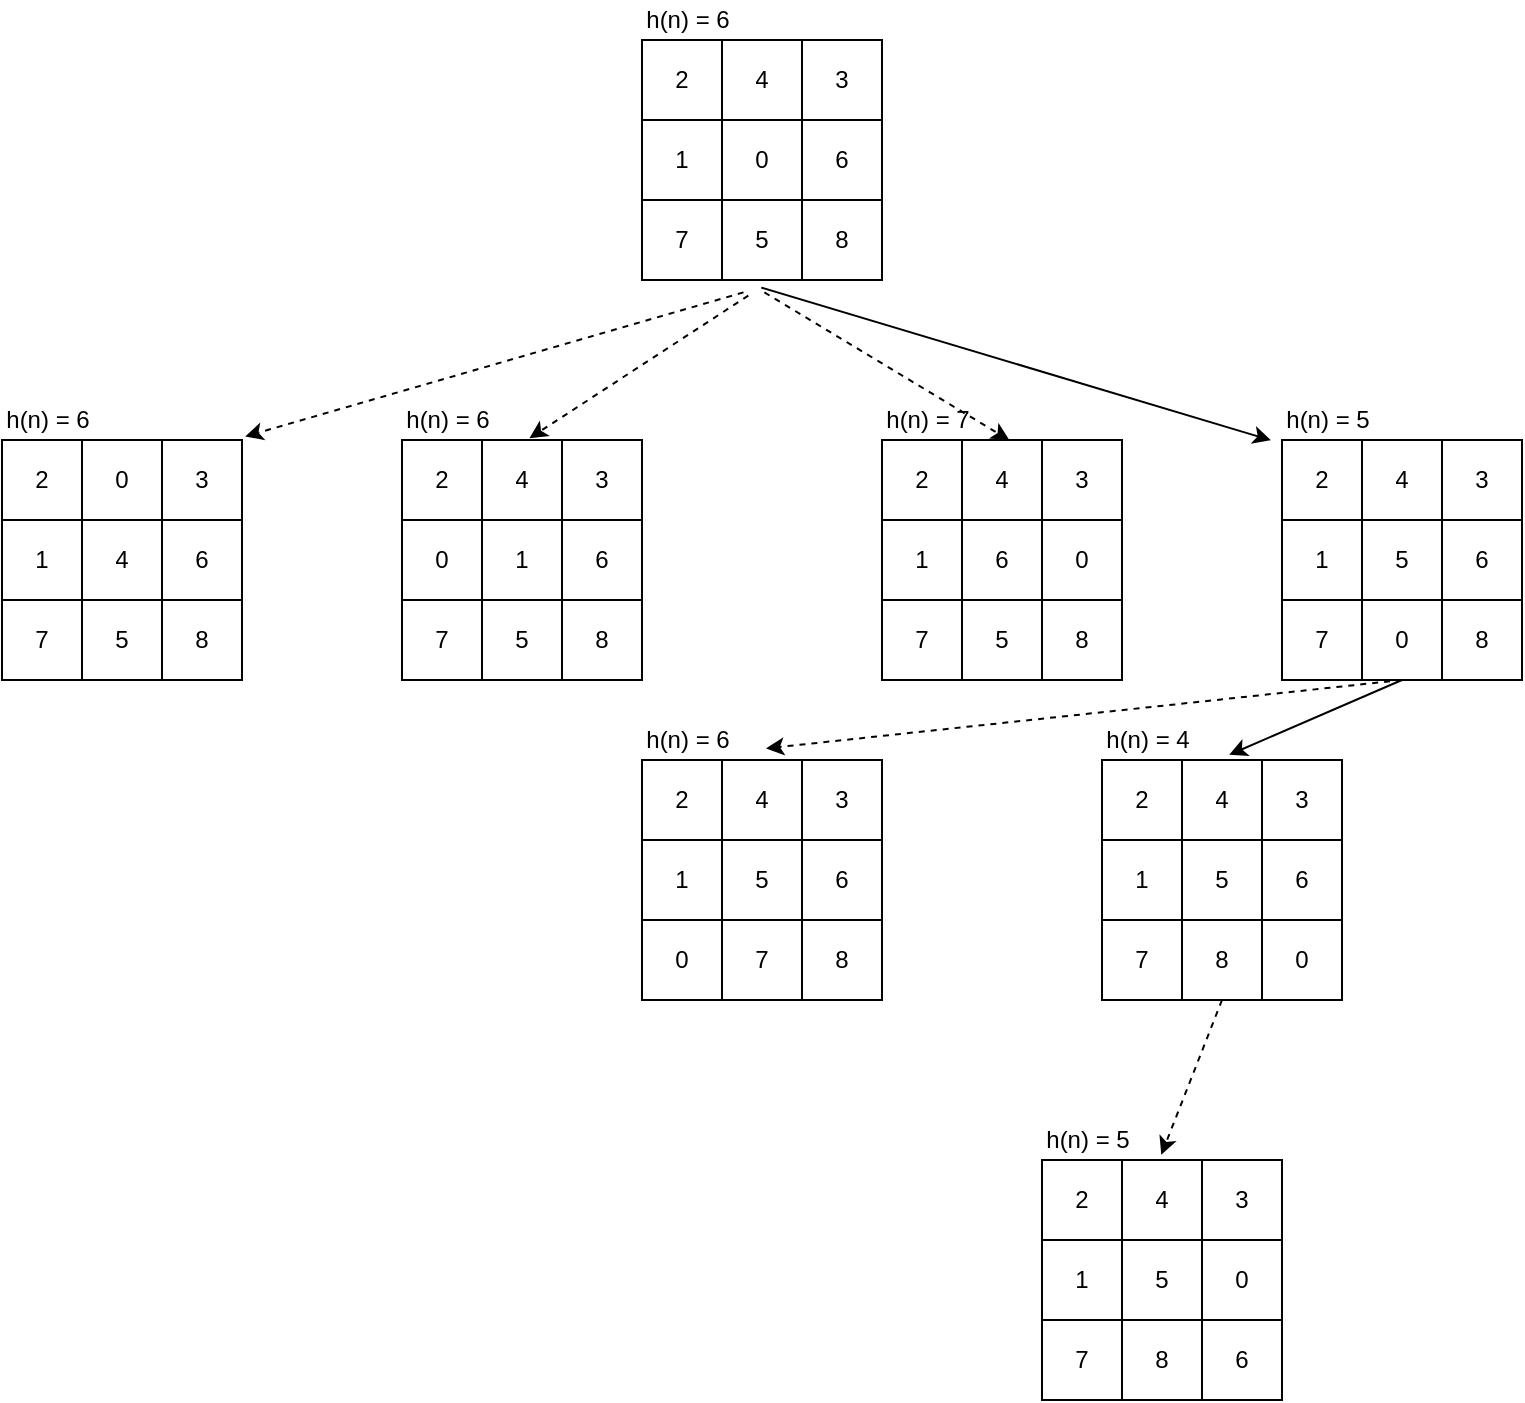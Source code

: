 <mxfile version="13.7.3" type="github">
  <diagram id="Oynicm01GXaLY-hgQhCf" name="Page-1">
    <mxGraphModel dx="1038" dy="580" grid="1" gridSize="10" guides="1" tooltips="1" connect="1" arrows="1" fold="1" page="1" pageScale="1" pageWidth="827" pageHeight="750" math="0" shadow="0">
      <root>
        <mxCell id="0" />
        <mxCell id="1" parent="0" />
        <mxCell id="x55epzEH8Qj3XEko2OVk-31" value="" style="group" parent="1" vertex="1" connectable="0">
          <mxGeometry x="40" y="220" width="120" height="140" as="geometry" />
        </mxCell>
        <mxCell id="x55epzEH8Qj3XEko2OVk-30" value="h(n) = 6" style="text;html=1;strokeColor=none;fillColor=none;align=center;verticalAlign=middle;whiteSpace=wrap;rounded=0;" parent="x55epzEH8Qj3XEko2OVk-31" vertex="1">
          <mxGeometry width="46" height="20" as="geometry" />
        </mxCell>
        <mxCell id="x55epzEH8Qj3XEko2OVk-17" value="" style="shape=table;html=1;whiteSpace=wrap;startSize=0;container=1;collapsible=0;childLayout=tableLayout;" parent="x55epzEH8Qj3XEko2OVk-31" vertex="1">
          <mxGeometry y="20" width="120" height="120" as="geometry" />
        </mxCell>
        <mxCell id="x55epzEH8Qj3XEko2OVk-18" value="" style="shape=partialRectangle;html=1;whiteSpace=wrap;collapsible=0;dropTarget=0;pointerEvents=0;fillColor=none;top=0;left=0;bottom=0;right=0;points=[[0,0.5],[1,0.5]];portConstraint=eastwest;" parent="x55epzEH8Qj3XEko2OVk-17" vertex="1">
          <mxGeometry width="120" height="40" as="geometry" />
        </mxCell>
        <mxCell id="x55epzEH8Qj3XEko2OVk-19" value="2" style="shape=partialRectangle;html=1;whiteSpace=wrap;connectable=0;fillColor=none;top=0;left=0;bottom=0;right=0;overflow=hidden;" parent="x55epzEH8Qj3XEko2OVk-18" vertex="1">
          <mxGeometry width="40" height="40" as="geometry" />
        </mxCell>
        <mxCell id="x55epzEH8Qj3XEko2OVk-20" value="0" style="shape=partialRectangle;html=1;whiteSpace=wrap;connectable=0;fillColor=none;top=0;left=0;bottom=0;right=0;overflow=hidden;" parent="x55epzEH8Qj3XEko2OVk-18" vertex="1">
          <mxGeometry x="40" width="40" height="40" as="geometry" />
        </mxCell>
        <mxCell id="x55epzEH8Qj3XEko2OVk-21" value="3" style="shape=partialRectangle;html=1;whiteSpace=wrap;connectable=0;fillColor=none;top=0;left=0;bottom=0;right=0;overflow=hidden;" parent="x55epzEH8Qj3XEko2OVk-18" vertex="1">
          <mxGeometry x="80" width="40" height="40" as="geometry" />
        </mxCell>
        <mxCell id="x55epzEH8Qj3XEko2OVk-22" value="" style="shape=partialRectangle;html=1;whiteSpace=wrap;collapsible=0;dropTarget=0;pointerEvents=0;fillColor=none;top=0;left=0;bottom=0;right=0;points=[[0,0.5],[1,0.5]];portConstraint=eastwest;" parent="x55epzEH8Qj3XEko2OVk-17" vertex="1">
          <mxGeometry y="40" width="120" height="40" as="geometry" />
        </mxCell>
        <mxCell id="x55epzEH8Qj3XEko2OVk-23" value="1" style="shape=partialRectangle;html=1;whiteSpace=wrap;connectable=0;fillColor=none;top=0;left=0;bottom=0;right=0;overflow=hidden;" parent="x55epzEH8Qj3XEko2OVk-22" vertex="1">
          <mxGeometry width="40" height="40" as="geometry" />
        </mxCell>
        <mxCell id="x55epzEH8Qj3XEko2OVk-24" value="4" style="shape=partialRectangle;html=1;whiteSpace=wrap;connectable=0;fillColor=none;top=0;left=0;bottom=0;right=0;overflow=hidden;" parent="x55epzEH8Qj3XEko2OVk-22" vertex="1">
          <mxGeometry x="40" width="40" height="40" as="geometry" />
        </mxCell>
        <mxCell id="x55epzEH8Qj3XEko2OVk-25" value="6" style="shape=partialRectangle;html=1;whiteSpace=wrap;connectable=0;fillColor=none;top=0;left=0;bottom=0;right=0;overflow=hidden;" parent="x55epzEH8Qj3XEko2OVk-22" vertex="1">
          <mxGeometry x="80" width="40" height="40" as="geometry" />
        </mxCell>
        <mxCell id="x55epzEH8Qj3XEko2OVk-26" value="" style="shape=partialRectangle;html=1;whiteSpace=wrap;collapsible=0;dropTarget=0;pointerEvents=0;fillColor=none;top=0;left=0;bottom=0;right=0;points=[[0,0.5],[1,0.5]];portConstraint=eastwest;" parent="x55epzEH8Qj3XEko2OVk-17" vertex="1">
          <mxGeometry y="80" width="120" height="40" as="geometry" />
        </mxCell>
        <mxCell id="x55epzEH8Qj3XEko2OVk-27" value="7" style="shape=partialRectangle;html=1;whiteSpace=wrap;connectable=0;fillColor=none;top=0;left=0;bottom=0;right=0;overflow=hidden;" parent="x55epzEH8Qj3XEko2OVk-26" vertex="1">
          <mxGeometry width="40" height="40" as="geometry" />
        </mxCell>
        <mxCell id="x55epzEH8Qj3XEko2OVk-28" value="5" style="shape=partialRectangle;html=1;whiteSpace=wrap;connectable=0;fillColor=none;top=0;left=0;bottom=0;right=0;overflow=hidden;" parent="x55epzEH8Qj3XEko2OVk-26" vertex="1">
          <mxGeometry x="40" width="40" height="40" as="geometry" />
        </mxCell>
        <mxCell id="x55epzEH8Qj3XEko2OVk-29" value="8" style="shape=partialRectangle;html=1;whiteSpace=wrap;connectable=0;fillColor=none;top=0;left=0;bottom=0;right=0;overflow=hidden;" parent="x55epzEH8Qj3XEko2OVk-26" vertex="1">
          <mxGeometry x="80" width="40" height="40" as="geometry" />
        </mxCell>
        <mxCell id="x55epzEH8Qj3XEko2OVk-33" value="" style="group" parent="1" vertex="1" connectable="0">
          <mxGeometry x="360" y="20" width="120" height="140" as="geometry" />
        </mxCell>
        <mxCell id="x55epzEH8Qj3XEko2OVk-3" value="" style="shape=table;html=1;whiteSpace=wrap;startSize=0;container=1;collapsible=0;childLayout=tableLayout;" parent="x55epzEH8Qj3XEko2OVk-33" vertex="1">
          <mxGeometry y="20" width="120" height="120" as="geometry" />
        </mxCell>
        <mxCell id="x55epzEH8Qj3XEko2OVk-4" value="" style="shape=partialRectangle;html=1;whiteSpace=wrap;collapsible=0;dropTarget=0;pointerEvents=0;fillColor=none;top=0;left=0;bottom=0;right=0;points=[[0,0.5],[1,0.5]];portConstraint=eastwest;" parent="x55epzEH8Qj3XEko2OVk-3" vertex="1">
          <mxGeometry width="120" height="40" as="geometry" />
        </mxCell>
        <mxCell id="x55epzEH8Qj3XEko2OVk-5" value="2" style="shape=partialRectangle;html=1;whiteSpace=wrap;connectable=0;fillColor=none;top=0;left=0;bottom=0;right=0;overflow=hidden;" parent="x55epzEH8Qj3XEko2OVk-4" vertex="1">
          <mxGeometry width="40" height="40" as="geometry" />
        </mxCell>
        <mxCell id="x55epzEH8Qj3XEko2OVk-6" value="4" style="shape=partialRectangle;html=1;whiteSpace=wrap;connectable=0;fillColor=none;top=0;left=0;bottom=0;right=0;overflow=hidden;" parent="x55epzEH8Qj3XEko2OVk-4" vertex="1">
          <mxGeometry x="40" width="40" height="40" as="geometry" />
        </mxCell>
        <mxCell id="x55epzEH8Qj3XEko2OVk-7" value="3" style="shape=partialRectangle;html=1;whiteSpace=wrap;connectable=0;fillColor=none;top=0;left=0;bottom=0;right=0;overflow=hidden;" parent="x55epzEH8Qj3XEko2OVk-4" vertex="1">
          <mxGeometry x="80" width="40" height="40" as="geometry" />
        </mxCell>
        <mxCell id="x55epzEH8Qj3XEko2OVk-8" value="" style="shape=partialRectangle;html=1;whiteSpace=wrap;collapsible=0;dropTarget=0;pointerEvents=0;fillColor=none;top=0;left=0;bottom=0;right=0;points=[[0,0.5],[1,0.5]];portConstraint=eastwest;" parent="x55epzEH8Qj3XEko2OVk-3" vertex="1">
          <mxGeometry y="40" width="120" height="40" as="geometry" />
        </mxCell>
        <mxCell id="x55epzEH8Qj3XEko2OVk-9" value="1" style="shape=partialRectangle;html=1;whiteSpace=wrap;connectable=0;fillColor=none;top=0;left=0;bottom=0;right=0;overflow=hidden;" parent="x55epzEH8Qj3XEko2OVk-8" vertex="1">
          <mxGeometry width="40" height="40" as="geometry" />
        </mxCell>
        <mxCell id="x55epzEH8Qj3XEko2OVk-10" value="0" style="shape=partialRectangle;html=1;whiteSpace=wrap;connectable=0;fillColor=none;top=0;left=0;bottom=0;right=0;overflow=hidden;" parent="x55epzEH8Qj3XEko2OVk-8" vertex="1">
          <mxGeometry x="40" width="40" height="40" as="geometry" />
        </mxCell>
        <mxCell id="x55epzEH8Qj3XEko2OVk-11" value="6" style="shape=partialRectangle;html=1;whiteSpace=wrap;connectable=0;fillColor=none;top=0;left=0;bottom=0;right=0;overflow=hidden;" parent="x55epzEH8Qj3XEko2OVk-8" vertex="1">
          <mxGeometry x="80" width="40" height="40" as="geometry" />
        </mxCell>
        <mxCell id="x55epzEH8Qj3XEko2OVk-12" value="" style="shape=partialRectangle;html=1;whiteSpace=wrap;collapsible=0;dropTarget=0;pointerEvents=0;fillColor=none;top=0;left=0;bottom=0;right=0;points=[[0,0.5],[1,0.5]];portConstraint=eastwest;" parent="x55epzEH8Qj3XEko2OVk-3" vertex="1">
          <mxGeometry y="80" width="120" height="40" as="geometry" />
        </mxCell>
        <mxCell id="x55epzEH8Qj3XEko2OVk-13" value="7" style="shape=partialRectangle;html=1;whiteSpace=wrap;connectable=0;fillColor=none;top=0;left=0;bottom=0;right=0;overflow=hidden;" parent="x55epzEH8Qj3XEko2OVk-12" vertex="1">
          <mxGeometry width="40" height="40" as="geometry" />
        </mxCell>
        <mxCell id="x55epzEH8Qj3XEko2OVk-14" value="5" style="shape=partialRectangle;html=1;whiteSpace=wrap;connectable=0;fillColor=none;top=0;left=0;bottom=0;right=0;overflow=hidden;" parent="x55epzEH8Qj3XEko2OVk-12" vertex="1">
          <mxGeometry x="40" width="40" height="40" as="geometry" />
        </mxCell>
        <mxCell id="x55epzEH8Qj3XEko2OVk-15" value="8" style="shape=partialRectangle;html=1;whiteSpace=wrap;connectable=0;fillColor=none;top=0;left=0;bottom=0;right=0;overflow=hidden;" parent="x55epzEH8Qj3XEko2OVk-12" vertex="1">
          <mxGeometry x="80" width="40" height="40" as="geometry" />
        </mxCell>
        <mxCell id="x55epzEH8Qj3XEko2OVk-16" value="h(n) = 6" style="text;html=1;strokeColor=none;fillColor=none;align=center;verticalAlign=middle;whiteSpace=wrap;rounded=0;" parent="x55epzEH8Qj3XEko2OVk-33" vertex="1">
          <mxGeometry width="46" height="20" as="geometry" />
        </mxCell>
        <mxCell id="x55epzEH8Qj3XEko2OVk-34" value="" style="group" parent="1" vertex="1" connectable="0">
          <mxGeometry x="240" y="220" width="120" height="140" as="geometry" />
        </mxCell>
        <mxCell id="x55epzEH8Qj3XEko2OVk-35" value="h(n) = 6" style="text;html=1;strokeColor=none;fillColor=none;align=center;verticalAlign=middle;whiteSpace=wrap;rounded=0;" parent="x55epzEH8Qj3XEko2OVk-34" vertex="1">
          <mxGeometry width="46" height="20" as="geometry" />
        </mxCell>
        <mxCell id="x55epzEH8Qj3XEko2OVk-36" value="" style="shape=table;html=1;whiteSpace=wrap;startSize=0;container=1;collapsible=0;childLayout=tableLayout;" parent="x55epzEH8Qj3XEko2OVk-34" vertex="1">
          <mxGeometry y="20" width="120" height="120" as="geometry" />
        </mxCell>
        <mxCell id="x55epzEH8Qj3XEko2OVk-37" value="" style="shape=partialRectangle;html=1;whiteSpace=wrap;collapsible=0;dropTarget=0;pointerEvents=0;fillColor=none;top=0;left=0;bottom=0;right=0;points=[[0,0.5],[1,0.5]];portConstraint=eastwest;" parent="x55epzEH8Qj3XEko2OVk-36" vertex="1">
          <mxGeometry width="120" height="40" as="geometry" />
        </mxCell>
        <mxCell id="x55epzEH8Qj3XEko2OVk-38" value="2" style="shape=partialRectangle;html=1;whiteSpace=wrap;connectable=0;fillColor=none;top=0;left=0;bottom=0;right=0;overflow=hidden;" parent="x55epzEH8Qj3XEko2OVk-37" vertex="1">
          <mxGeometry width="40" height="40" as="geometry" />
        </mxCell>
        <mxCell id="x55epzEH8Qj3XEko2OVk-39" value="4" style="shape=partialRectangle;html=1;whiteSpace=wrap;connectable=0;fillColor=none;top=0;left=0;bottom=0;right=0;overflow=hidden;" parent="x55epzEH8Qj3XEko2OVk-37" vertex="1">
          <mxGeometry x="40" width="40" height="40" as="geometry" />
        </mxCell>
        <mxCell id="x55epzEH8Qj3XEko2OVk-40" value="3" style="shape=partialRectangle;html=1;whiteSpace=wrap;connectable=0;fillColor=none;top=0;left=0;bottom=0;right=0;overflow=hidden;" parent="x55epzEH8Qj3XEko2OVk-37" vertex="1">
          <mxGeometry x="80" width="40" height="40" as="geometry" />
        </mxCell>
        <mxCell id="x55epzEH8Qj3XEko2OVk-41" value="" style="shape=partialRectangle;html=1;whiteSpace=wrap;collapsible=0;dropTarget=0;pointerEvents=0;fillColor=none;top=0;left=0;bottom=0;right=0;points=[[0,0.5],[1,0.5]];portConstraint=eastwest;" parent="x55epzEH8Qj3XEko2OVk-36" vertex="1">
          <mxGeometry y="40" width="120" height="40" as="geometry" />
        </mxCell>
        <mxCell id="x55epzEH8Qj3XEko2OVk-42" value="0" style="shape=partialRectangle;html=1;whiteSpace=wrap;connectable=0;fillColor=none;top=0;left=0;bottom=0;right=0;overflow=hidden;" parent="x55epzEH8Qj3XEko2OVk-41" vertex="1">
          <mxGeometry width="40" height="40" as="geometry" />
        </mxCell>
        <mxCell id="x55epzEH8Qj3XEko2OVk-43" value="1" style="shape=partialRectangle;html=1;whiteSpace=wrap;connectable=0;fillColor=none;top=0;left=0;bottom=0;right=0;overflow=hidden;" parent="x55epzEH8Qj3XEko2OVk-41" vertex="1">
          <mxGeometry x="40" width="40" height="40" as="geometry" />
        </mxCell>
        <mxCell id="x55epzEH8Qj3XEko2OVk-44" value="6" style="shape=partialRectangle;html=1;whiteSpace=wrap;connectable=0;fillColor=none;top=0;left=0;bottom=0;right=0;overflow=hidden;" parent="x55epzEH8Qj3XEko2OVk-41" vertex="1">
          <mxGeometry x="80" width="40" height="40" as="geometry" />
        </mxCell>
        <mxCell id="x55epzEH8Qj3XEko2OVk-45" value="" style="shape=partialRectangle;html=1;whiteSpace=wrap;collapsible=0;dropTarget=0;pointerEvents=0;fillColor=none;top=0;left=0;bottom=0;right=0;points=[[0,0.5],[1,0.5]];portConstraint=eastwest;" parent="x55epzEH8Qj3XEko2OVk-36" vertex="1">
          <mxGeometry y="80" width="120" height="40" as="geometry" />
        </mxCell>
        <mxCell id="x55epzEH8Qj3XEko2OVk-46" value="7" style="shape=partialRectangle;html=1;whiteSpace=wrap;connectable=0;fillColor=none;top=0;left=0;bottom=0;right=0;overflow=hidden;" parent="x55epzEH8Qj3XEko2OVk-45" vertex="1">
          <mxGeometry width="40" height="40" as="geometry" />
        </mxCell>
        <mxCell id="x55epzEH8Qj3XEko2OVk-47" value="5" style="shape=partialRectangle;html=1;whiteSpace=wrap;connectable=0;fillColor=none;top=0;left=0;bottom=0;right=0;overflow=hidden;" parent="x55epzEH8Qj3XEko2OVk-45" vertex="1">
          <mxGeometry x="40" width="40" height="40" as="geometry" />
        </mxCell>
        <mxCell id="x55epzEH8Qj3XEko2OVk-48" value="8" style="shape=partialRectangle;html=1;whiteSpace=wrap;connectable=0;fillColor=none;top=0;left=0;bottom=0;right=0;overflow=hidden;" parent="x55epzEH8Qj3XEko2OVk-45" vertex="1">
          <mxGeometry x="80" width="40" height="40" as="geometry" />
        </mxCell>
        <mxCell id="x55epzEH8Qj3XEko2OVk-49" value="" style="group" parent="1" vertex="1" connectable="0">
          <mxGeometry x="480" y="220" width="120" height="140" as="geometry" />
        </mxCell>
        <mxCell id="x55epzEH8Qj3XEko2OVk-50" value="h(n) = 7" style="text;html=1;strokeColor=none;fillColor=none;align=center;verticalAlign=middle;whiteSpace=wrap;rounded=0;" parent="x55epzEH8Qj3XEko2OVk-49" vertex="1">
          <mxGeometry width="46" height="20" as="geometry" />
        </mxCell>
        <mxCell id="x55epzEH8Qj3XEko2OVk-51" value="" style="shape=table;html=1;whiteSpace=wrap;startSize=0;container=1;collapsible=0;childLayout=tableLayout;" parent="x55epzEH8Qj3XEko2OVk-49" vertex="1">
          <mxGeometry y="20" width="120" height="120" as="geometry" />
        </mxCell>
        <mxCell id="x55epzEH8Qj3XEko2OVk-52" value="" style="shape=partialRectangle;html=1;whiteSpace=wrap;collapsible=0;dropTarget=0;pointerEvents=0;fillColor=none;top=0;left=0;bottom=0;right=0;points=[[0,0.5],[1,0.5]];portConstraint=eastwest;" parent="x55epzEH8Qj3XEko2OVk-51" vertex="1">
          <mxGeometry width="120" height="40" as="geometry" />
        </mxCell>
        <mxCell id="x55epzEH8Qj3XEko2OVk-53" value="2" style="shape=partialRectangle;html=1;whiteSpace=wrap;connectable=0;fillColor=none;top=0;left=0;bottom=0;right=0;overflow=hidden;" parent="x55epzEH8Qj3XEko2OVk-52" vertex="1">
          <mxGeometry width="40" height="40" as="geometry" />
        </mxCell>
        <mxCell id="x55epzEH8Qj3XEko2OVk-54" value="4" style="shape=partialRectangle;html=1;whiteSpace=wrap;connectable=0;fillColor=none;top=0;left=0;bottom=0;right=0;overflow=hidden;" parent="x55epzEH8Qj3XEko2OVk-52" vertex="1">
          <mxGeometry x="40" width="40" height="40" as="geometry" />
        </mxCell>
        <mxCell id="x55epzEH8Qj3XEko2OVk-55" value="3" style="shape=partialRectangle;html=1;whiteSpace=wrap;connectable=0;fillColor=none;top=0;left=0;bottom=0;right=0;overflow=hidden;" parent="x55epzEH8Qj3XEko2OVk-52" vertex="1">
          <mxGeometry x="80" width="40" height="40" as="geometry" />
        </mxCell>
        <mxCell id="x55epzEH8Qj3XEko2OVk-56" value="" style="shape=partialRectangle;html=1;whiteSpace=wrap;collapsible=0;dropTarget=0;pointerEvents=0;fillColor=none;top=0;left=0;bottom=0;right=0;points=[[0,0.5],[1,0.5]];portConstraint=eastwest;" parent="x55epzEH8Qj3XEko2OVk-51" vertex="1">
          <mxGeometry y="40" width="120" height="40" as="geometry" />
        </mxCell>
        <mxCell id="x55epzEH8Qj3XEko2OVk-57" value="1" style="shape=partialRectangle;html=1;whiteSpace=wrap;connectable=0;fillColor=none;top=0;left=0;bottom=0;right=0;overflow=hidden;" parent="x55epzEH8Qj3XEko2OVk-56" vertex="1">
          <mxGeometry width="40" height="40" as="geometry" />
        </mxCell>
        <mxCell id="x55epzEH8Qj3XEko2OVk-58" value="6" style="shape=partialRectangle;html=1;whiteSpace=wrap;connectable=0;fillColor=none;top=0;left=0;bottom=0;right=0;overflow=hidden;" parent="x55epzEH8Qj3XEko2OVk-56" vertex="1">
          <mxGeometry x="40" width="40" height="40" as="geometry" />
        </mxCell>
        <mxCell id="x55epzEH8Qj3XEko2OVk-59" value="0" style="shape=partialRectangle;html=1;whiteSpace=wrap;connectable=0;fillColor=none;top=0;left=0;bottom=0;right=0;overflow=hidden;" parent="x55epzEH8Qj3XEko2OVk-56" vertex="1">
          <mxGeometry x="80" width="40" height="40" as="geometry" />
        </mxCell>
        <mxCell id="x55epzEH8Qj3XEko2OVk-60" value="" style="shape=partialRectangle;html=1;whiteSpace=wrap;collapsible=0;dropTarget=0;pointerEvents=0;fillColor=none;top=0;left=0;bottom=0;right=0;points=[[0,0.5],[1,0.5]];portConstraint=eastwest;" parent="x55epzEH8Qj3XEko2OVk-51" vertex="1">
          <mxGeometry y="80" width="120" height="40" as="geometry" />
        </mxCell>
        <mxCell id="x55epzEH8Qj3XEko2OVk-61" value="7" style="shape=partialRectangle;html=1;whiteSpace=wrap;connectable=0;fillColor=none;top=0;left=0;bottom=0;right=0;overflow=hidden;" parent="x55epzEH8Qj3XEko2OVk-60" vertex="1">
          <mxGeometry width="40" height="40" as="geometry" />
        </mxCell>
        <mxCell id="x55epzEH8Qj3XEko2OVk-62" value="5" style="shape=partialRectangle;html=1;whiteSpace=wrap;connectable=0;fillColor=none;top=0;left=0;bottom=0;right=0;overflow=hidden;" parent="x55epzEH8Qj3XEko2OVk-60" vertex="1">
          <mxGeometry x="40" width="40" height="40" as="geometry" />
        </mxCell>
        <mxCell id="x55epzEH8Qj3XEko2OVk-63" value="8" style="shape=partialRectangle;html=1;whiteSpace=wrap;connectable=0;fillColor=none;top=0;left=0;bottom=0;right=0;overflow=hidden;" parent="x55epzEH8Qj3XEko2OVk-60" vertex="1">
          <mxGeometry x="80" width="40" height="40" as="geometry" />
        </mxCell>
        <mxCell id="x55epzEH8Qj3XEko2OVk-64" value="" style="group" parent="1" vertex="1" connectable="0">
          <mxGeometry x="680" y="220" width="120" height="140" as="geometry" />
        </mxCell>
        <mxCell id="x55epzEH8Qj3XEko2OVk-65" value="h(n) = 5" style="text;html=1;strokeColor=none;fillColor=none;align=center;verticalAlign=middle;whiteSpace=wrap;rounded=0;" parent="x55epzEH8Qj3XEko2OVk-64" vertex="1">
          <mxGeometry width="46" height="20" as="geometry" />
        </mxCell>
        <mxCell id="x55epzEH8Qj3XEko2OVk-66" value="" style="shape=table;html=1;whiteSpace=wrap;startSize=0;container=1;collapsible=0;childLayout=tableLayout;" parent="x55epzEH8Qj3XEko2OVk-64" vertex="1">
          <mxGeometry y="20" width="120" height="120" as="geometry" />
        </mxCell>
        <mxCell id="x55epzEH8Qj3XEko2OVk-67" value="" style="shape=partialRectangle;html=1;whiteSpace=wrap;collapsible=0;dropTarget=0;pointerEvents=0;fillColor=none;top=0;left=0;bottom=0;right=0;points=[[0,0.5],[1,0.5]];portConstraint=eastwest;" parent="x55epzEH8Qj3XEko2OVk-66" vertex="1">
          <mxGeometry width="120" height="40" as="geometry" />
        </mxCell>
        <mxCell id="x55epzEH8Qj3XEko2OVk-68" value="2" style="shape=partialRectangle;html=1;whiteSpace=wrap;connectable=0;fillColor=none;top=0;left=0;bottom=0;right=0;overflow=hidden;" parent="x55epzEH8Qj3XEko2OVk-67" vertex="1">
          <mxGeometry width="40" height="40" as="geometry" />
        </mxCell>
        <mxCell id="x55epzEH8Qj3XEko2OVk-69" value="4" style="shape=partialRectangle;html=1;whiteSpace=wrap;connectable=0;fillColor=none;top=0;left=0;bottom=0;right=0;overflow=hidden;" parent="x55epzEH8Qj3XEko2OVk-67" vertex="1">
          <mxGeometry x="40" width="40" height="40" as="geometry" />
        </mxCell>
        <mxCell id="x55epzEH8Qj3XEko2OVk-70" value="3" style="shape=partialRectangle;html=1;whiteSpace=wrap;connectable=0;fillColor=none;top=0;left=0;bottom=0;right=0;overflow=hidden;" parent="x55epzEH8Qj3XEko2OVk-67" vertex="1">
          <mxGeometry x="80" width="40" height="40" as="geometry" />
        </mxCell>
        <mxCell id="x55epzEH8Qj3XEko2OVk-71" value="" style="shape=partialRectangle;html=1;whiteSpace=wrap;collapsible=0;dropTarget=0;pointerEvents=0;fillColor=none;top=0;left=0;bottom=0;right=0;points=[[0,0.5],[1,0.5]];portConstraint=eastwest;" parent="x55epzEH8Qj3XEko2OVk-66" vertex="1">
          <mxGeometry y="40" width="120" height="40" as="geometry" />
        </mxCell>
        <mxCell id="x55epzEH8Qj3XEko2OVk-72" value="1" style="shape=partialRectangle;html=1;whiteSpace=wrap;connectable=0;fillColor=none;top=0;left=0;bottom=0;right=0;overflow=hidden;" parent="x55epzEH8Qj3XEko2OVk-71" vertex="1">
          <mxGeometry width="40" height="40" as="geometry" />
        </mxCell>
        <mxCell id="x55epzEH8Qj3XEko2OVk-73" value="5" style="shape=partialRectangle;html=1;whiteSpace=wrap;connectable=0;fillColor=none;top=0;left=0;bottom=0;right=0;overflow=hidden;" parent="x55epzEH8Qj3XEko2OVk-71" vertex="1">
          <mxGeometry x="40" width="40" height="40" as="geometry" />
        </mxCell>
        <mxCell id="x55epzEH8Qj3XEko2OVk-74" value="6" style="shape=partialRectangle;html=1;whiteSpace=wrap;connectable=0;fillColor=none;top=0;left=0;bottom=0;right=0;overflow=hidden;" parent="x55epzEH8Qj3XEko2OVk-71" vertex="1">
          <mxGeometry x="80" width="40" height="40" as="geometry" />
        </mxCell>
        <mxCell id="x55epzEH8Qj3XEko2OVk-75" value="" style="shape=partialRectangle;html=1;whiteSpace=wrap;collapsible=0;dropTarget=0;pointerEvents=0;fillColor=none;top=0;left=0;bottom=0;right=0;points=[[0,0.5],[1,0.5]];portConstraint=eastwest;" parent="x55epzEH8Qj3XEko2OVk-66" vertex="1">
          <mxGeometry y="80" width="120" height="40" as="geometry" />
        </mxCell>
        <mxCell id="x55epzEH8Qj3XEko2OVk-76" value="7" style="shape=partialRectangle;html=1;whiteSpace=wrap;connectable=0;fillColor=none;top=0;left=0;bottom=0;right=0;overflow=hidden;" parent="x55epzEH8Qj3XEko2OVk-75" vertex="1">
          <mxGeometry width="40" height="40" as="geometry" />
        </mxCell>
        <mxCell id="x55epzEH8Qj3XEko2OVk-77" value="0" style="shape=partialRectangle;html=1;whiteSpace=wrap;connectable=0;fillColor=none;top=0;left=0;bottom=0;right=0;overflow=hidden;" parent="x55epzEH8Qj3XEko2OVk-75" vertex="1">
          <mxGeometry x="40" width="40" height="40" as="geometry" />
        </mxCell>
        <mxCell id="x55epzEH8Qj3XEko2OVk-78" value="8" style="shape=partialRectangle;html=1;whiteSpace=wrap;connectable=0;fillColor=none;top=0;left=0;bottom=0;right=0;overflow=hidden;" parent="x55epzEH8Qj3XEko2OVk-75" vertex="1">
          <mxGeometry x="80" width="40" height="40" as="geometry" />
        </mxCell>
        <mxCell id="x55epzEH8Qj3XEko2OVk-81" value="" style="endArrow=classic;html=1;exitX=0.423;exitY=1.155;exitDx=0;exitDy=0;entryX=1.013;entryY=-0.044;entryDx=0;entryDy=0;entryPerimeter=0;dashed=1;exitPerimeter=0;" parent="1" source="x55epzEH8Qj3XEko2OVk-12" target="x55epzEH8Qj3XEko2OVk-18" edge="1">
          <mxGeometry width="50" height="50" relative="1" as="geometry">
            <mxPoint x="423" y="160" as="sourcePoint" />
            <mxPoint x="100" y="238" as="targetPoint" />
          </mxGeometry>
        </mxCell>
        <mxCell id="x55epzEH8Qj3XEko2OVk-97" value="" style="endArrow=classic;html=1;entryX=0.531;entryY=-0.021;entryDx=0;entryDy=0;entryPerimeter=0;exitX=0.443;exitY=1.195;exitDx=0;exitDy=0;dashed=1;exitPerimeter=0;" parent="1" source="x55epzEH8Qj3XEko2OVk-12" target="x55epzEH8Qj3XEko2OVk-37" edge="1">
          <mxGeometry width="50" height="50" relative="1" as="geometry">
            <mxPoint x="420" y="160" as="sourcePoint" />
            <mxPoint x="110" y="248" as="targetPoint" />
          </mxGeometry>
        </mxCell>
        <mxCell id="x55epzEH8Qj3XEko2OVk-98" value="" style="endArrow=classic;html=1;entryX=0.531;entryY=0.003;entryDx=0;entryDy=0;entryPerimeter=0;exitX=0.51;exitY=1.155;exitDx=0;exitDy=0;dashed=1;exitPerimeter=0;" parent="1" source="x55epzEH8Qj3XEko2OVk-12" target="x55epzEH8Qj3XEko2OVk-52" edge="1">
          <mxGeometry width="50" height="50" relative="1" as="geometry">
            <mxPoint x="420" y="160" as="sourcePoint" />
            <mxPoint x="313.72" y="249.16" as="targetPoint" />
          </mxGeometry>
        </mxCell>
        <mxCell id="x55epzEH8Qj3XEko2OVk-99" value="" style="endArrow=classic;html=1;entryX=-0.046;entryY=0.003;entryDx=0;entryDy=0;entryPerimeter=0;exitX=0.497;exitY=1.095;exitDx=0;exitDy=0;exitPerimeter=0;" parent="1" source="x55epzEH8Qj3XEko2OVk-12" target="x55epzEH8Qj3XEko2OVk-67" edge="1">
          <mxGeometry width="50" height="50" relative="1" as="geometry">
            <mxPoint x="430" y="170" as="sourcePoint" />
            <mxPoint x="323.72" y="259.16" as="targetPoint" />
          </mxGeometry>
        </mxCell>
        <mxCell id="x55epzEH8Qj3XEko2OVk-116" value="" style="group" parent="1" vertex="1" connectable="0">
          <mxGeometry x="360" y="380" width="120" height="140" as="geometry" />
        </mxCell>
        <mxCell id="x55epzEH8Qj3XEko2OVk-117" value="h(n) = 6" style="text;html=1;strokeColor=none;fillColor=none;align=center;verticalAlign=middle;whiteSpace=wrap;rounded=0;" parent="x55epzEH8Qj3XEko2OVk-116" vertex="1">
          <mxGeometry width="46" height="20" as="geometry" />
        </mxCell>
        <mxCell id="x55epzEH8Qj3XEko2OVk-118" value="" style="shape=table;html=1;whiteSpace=wrap;startSize=0;container=1;collapsible=0;childLayout=tableLayout;" parent="x55epzEH8Qj3XEko2OVk-116" vertex="1">
          <mxGeometry y="20" width="120" height="120" as="geometry" />
        </mxCell>
        <mxCell id="x55epzEH8Qj3XEko2OVk-119" value="" style="shape=partialRectangle;html=1;whiteSpace=wrap;collapsible=0;dropTarget=0;pointerEvents=0;fillColor=none;top=0;left=0;bottom=0;right=0;points=[[0,0.5],[1,0.5]];portConstraint=eastwest;" parent="x55epzEH8Qj3XEko2OVk-118" vertex="1">
          <mxGeometry width="120" height="40" as="geometry" />
        </mxCell>
        <mxCell id="x55epzEH8Qj3XEko2OVk-120" value="2" style="shape=partialRectangle;html=1;whiteSpace=wrap;connectable=0;fillColor=none;top=0;left=0;bottom=0;right=0;overflow=hidden;" parent="x55epzEH8Qj3XEko2OVk-119" vertex="1">
          <mxGeometry width="40" height="40" as="geometry" />
        </mxCell>
        <mxCell id="x55epzEH8Qj3XEko2OVk-121" value="4" style="shape=partialRectangle;html=1;whiteSpace=wrap;connectable=0;fillColor=none;top=0;left=0;bottom=0;right=0;overflow=hidden;" parent="x55epzEH8Qj3XEko2OVk-119" vertex="1">
          <mxGeometry x="40" width="40" height="40" as="geometry" />
        </mxCell>
        <mxCell id="x55epzEH8Qj3XEko2OVk-122" value="3" style="shape=partialRectangle;html=1;whiteSpace=wrap;connectable=0;fillColor=none;top=0;left=0;bottom=0;right=0;overflow=hidden;" parent="x55epzEH8Qj3XEko2OVk-119" vertex="1">
          <mxGeometry x="80" width="40" height="40" as="geometry" />
        </mxCell>
        <mxCell id="x55epzEH8Qj3XEko2OVk-123" value="" style="shape=partialRectangle;html=1;whiteSpace=wrap;collapsible=0;dropTarget=0;pointerEvents=0;fillColor=none;top=0;left=0;bottom=0;right=0;points=[[0,0.5],[1,0.5]];portConstraint=eastwest;" parent="x55epzEH8Qj3XEko2OVk-118" vertex="1">
          <mxGeometry y="40" width="120" height="40" as="geometry" />
        </mxCell>
        <mxCell id="x55epzEH8Qj3XEko2OVk-124" value="1" style="shape=partialRectangle;html=1;whiteSpace=wrap;connectable=0;fillColor=none;top=0;left=0;bottom=0;right=0;overflow=hidden;" parent="x55epzEH8Qj3XEko2OVk-123" vertex="1">
          <mxGeometry width="40" height="40" as="geometry" />
        </mxCell>
        <mxCell id="x55epzEH8Qj3XEko2OVk-125" value="5" style="shape=partialRectangle;html=1;whiteSpace=wrap;connectable=0;fillColor=none;top=0;left=0;bottom=0;right=0;overflow=hidden;" parent="x55epzEH8Qj3XEko2OVk-123" vertex="1">
          <mxGeometry x="40" width="40" height="40" as="geometry" />
        </mxCell>
        <mxCell id="x55epzEH8Qj3XEko2OVk-126" value="6" style="shape=partialRectangle;html=1;whiteSpace=wrap;connectable=0;fillColor=none;top=0;left=0;bottom=0;right=0;overflow=hidden;" parent="x55epzEH8Qj3XEko2OVk-123" vertex="1">
          <mxGeometry x="80" width="40" height="40" as="geometry" />
        </mxCell>
        <mxCell id="x55epzEH8Qj3XEko2OVk-127" value="" style="shape=partialRectangle;html=1;whiteSpace=wrap;collapsible=0;dropTarget=0;pointerEvents=0;fillColor=none;top=0;left=0;bottom=0;right=0;points=[[0,0.5],[1,0.5]];portConstraint=eastwest;" parent="x55epzEH8Qj3XEko2OVk-118" vertex="1">
          <mxGeometry y="80" width="120" height="40" as="geometry" />
        </mxCell>
        <mxCell id="x55epzEH8Qj3XEko2OVk-128" value="0" style="shape=partialRectangle;html=1;whiteSpace=wrap;connectable=0;fillColor=none;top=0;left=0;bottom=0;right=0;overflow=hidden;" parent="x55epzEH8Qj3XEko2OVk-127" vertex="1">
          <mxGeometry width="40" height="40" as="geometry" />
        </mxCell>
        <mxCell id="x55epzEH8Qj3XEko2OVk-129" value="7" style="shape=partialRectangle;html=1;whiteSpace=wrap;connectable=0;fillColor=none;top=0;left=0;bottom=0;right=0;overflow=hidden;" parent="x55epzEH8Qj3XEko2OVk-127" vertex="1">
          <mxGeometry x="40" width="40" height="40" as="geometry" />
        </mxCell>
        <mxCell id="x55epzEH8Qj3XEko2OVk-130" value="8" style="shape=partialRectangle;html=1;whiteSpace=wrap;connectable=0;fillColor=none;top=0;left=0;bottom=0;right=0;overflow=hidden;" parent="x55epzEH8Qj3XEko2OVk-127" vertex="1">
          <mxGeometry x="80" width="40" height="40" as="geometry" />
        </mxCell>
        <mxCell id="x55epzEH8Qj3XEko2OVk-159" value="" style="group" parent="1" vertex="1" connectable="0">
          <mxGeometry x="590" y="380" width="120" height="140" as="geometry" />
        </mxCell>
        <mxCell id="x55epzEH8Qj3XEko2OVk-160" value="h(n) = 4" style="text;html=1;strokeColor=none;fillColor=none;align=center;verticalAlign=middle;whiteSpace=wrap;rounded=0;" parent="x55epzEH8Qj3XEko2OVk-159" vertex="1">
          <mxGeometry width="46" height="20" as="geometry" />
        </mxCell>
        <mxCell id="x55epzEH8Qj3XEko2OVk-161" value="" style="shape=table;html=1;whiteSpace=wrap;startSize=0;container=1;collapsible=0;childLayout=tableLayout;" parent="x55epzEH8Qj3XEko2OVk-159" vertex="1">
          <mxGeometry y="20" width="120" height="120" as="geometry" />
        </mxCell>
        <mxCell id="x55epzEH8Qj3XEko2OVk-162" value="" style="shape=partialRectangle;html=1;whiteSpace=wrap;collapsible=0;dropTarget=0;pointerEvents=0;fillColor=none;top=0;left=0;bottom=0;right=0;points=[[0,0.5],[1,0.5]];portConstraint=eastwest;" parent="x55epzEH8Qj3XEko2OVk-161" vertex="1">
          <mxGeometry width="120" height="40" as="geometry" />
        </mxCell>
        <mxCell id="x55epzEH8Qj3XEko2OVk-163" value="2" style="shape=partialRectangle;html=1;whiteSpace=wrap;connectable=0;fillColor=none;top=0;left=0;bottom=0;right=0;overflow=hidden;" parent="x55epzEH8Qj3XEko2OVk-162" vertex="1">
          <mxGeometry width="40" height="40" as="geometry" />
        </mxCell>
        <mxCell id="x55epzEH8Qj3XEko2OVk-164" value="4" style="shape=partialRectangle;html=1;whiteSpace=wrap;connectable=0;fillColor=none;top=0;left=0;bottom=0;right=0;overflow=hidden;" parent="x55epzEH8Qj3XEko2OVk-162" vertex="1">
          <mxGeometry x="40" width="40" height="40" as="geometry" />
        </mxCell>
        <mxCell id="x55epzEH8Qj3XEko2OVk-165" value="3" style="shape=partialRectangle;html=1;whiteSpace=wrap;connectable=0;fillColor=none;top=0;left=0;bottom=0;right=0;overflow=hidden;" parent="x55epzEH8Qj3XEko2OVk-162" vertex="1">
          <mxGeometry x="80" width="40" height="40" as="geometry" />
        </mxCell>
        <mxCell id="x55epzEH8Qj3XEko2OVk-166" value="" style="shape=partialRectangle;html=1;whiteSpace=wrap;collapsible=0;dropTarget=0;pointerEvents=0;fillColor=none;top=0;left=0;bottom=0;right=0;points=[[0,0.5],[1,0.5]];portConstraint=eastwest;" parent="x55epzEH8Qj3XEko2OVk-161" vertex="1">
          <mxGeometry y="40" width="120" height="40" as="geometry" />
        </mxCell>
        <mxCell id="x55epzEH8Qj3XEko2OVk-167" value="1" style="shape=partialRectangle;html=1;whiteSpace=wrap;connectable=0;fillColor=none;top=0;left=0;bottom=0;right=0;overflow=hidden;" parent="x55epzEH8Qj3XEko2OVk-166" vertex="1">
          <mxGeometry width="40" height="40" as="geometry" />
        </mxCell>
        <mxCell id="x55epzEH8Qj3XEko2OVk-168" value="5" style="shape=partialRectangle;html=1;whiteSpace=wrap;connectable=0;fillColor=none;top=0;left=0;bottom=0;right=0;overflow=hidden;" parent="x55epzEH8Qj3XEko2OVk-166" vertex="1">
          <mxGeometry x="40" width="40" height="40" as="geometry" />
        </mxCell>
        <mxCell id="x55epzEH8Qj3XEko2OVk-169" value="6" style="shape=partialRectangle;html=1;whiteSpace=wrap;connectable=0;fillColor=none;top=0;left=0;bottom=0;right=0;overflow=hidden;" parent="x55epzEH8Qj3XEko2OVk-166" vertex="1">
          <mxGeometry x="80" width="40" height="40" as="geometry" />
        </mxCell>
        <mxCell id="x55epzEH8Qj3XEko2OVk-170" value="" style="shape=partialRectangle;html=1;whiteSpace=wrap;collapsible=0;dropTarget=0;pointerEvents=0;fillColor=none;top=0;left=0;bottom=0;right=0;points=[[0,0.5],[1,0.5]];portConstraint=eastwest;" parent="x55epzEH8Qj3XEko2OVk-161" vertex="1">
          <mxGeometry y="80" width="120" height="40" as="geometry" />
        </mxCell>
        <mxCell id="x55epzEH8Qj3XEko2OVk-171" value="7" style="shape=partialRectangle;html=1;whiteSpace=wrap;connectable=0;fillColor=none;top=0;left=0;bottom=0;right=0;overflow=hidden;" parent="x55epzEH8Qj3XEko2OVk-170" vertex="1">
          <mxGeometry width="40" height="40" as="geometry" />
        </mxCell>
        <mxCell id="x55epzEH8Qj3XEko2OVk-172" value="8" style="shape=partialRectangle;html=1;whiteSpace=wrap;connectable=0;fillColor=none;top=0;left=0;bottom=0;right=0;overflow=hidden;" parent="x55epzEH8Qj3XEko2OVk-170" vertex="1">
          <mxGeometry x="40" width="40" height="40" as="geometry" />
        </mxCell>
        <mxCell id="x55epzEH8Qj3XEko2OVk-173" value="0" style="shape=partialRectangle;html=1;whiteSpace=wrap;connectable=0;fillColor=none;top=0;left=0;bottom=0;right=0;overflow=hidden;" parent="x55epzEH8Qj3XEko2OVk-170" vertex="1">
          <mxGeometry x="80" width="40" height="40" as="geometry" />
        </mxCell>
        <mxCell id="x55epzEH8Qj3XEko2OVk-192" value="" style="endArrow=classic;html=1;shadow=0;entryX=0.517;entryY=-0.145;entryDx=0;entryDy=0;entryPerimeter=0;dashed=1;" parent="1" target="x55epzEH8Qj3XEko2OVk-119" edge="1">
          <mxGeometry width="50" height="50" relative="1" as="geometry">
            <mxPoint x="740" y="360" as="sourcePoint" />
            <mxPoint x="232.76" y="484.2" as="targetPoint" />
          </mxGeometry>
        </mxCell>
        <mxCell id="x55epzEH8Qj3XEko2OVk-193" value="" style="endArrow=classic;html=1;shadow=0;entryX=0.53;entryY=-0.065;entryDx=0;entryDy=0;entryPerimeter=0;rounded=1;" parent="1" target="x55epzEH8Qj3XEko2OVk-162" edge="1">
          <mxGeometry width="50" height="50" relative="1" as="geometry">
            <mxPoint x="740" y="360" as="sourcePoint" />
            <mxPoint x="242.76" y="494.2" as="targetPoint" />
          </mxGeometry>
        </mxCell>
        <mxCell id="x55epzEH8Qj3XEko2OVk-255" value="" style="group" parent="1" vertex="1" connectable="0">
          <mxGeometry x="560" y="580" width="120" height="140" as="geometry" />
        </mxCell>
        <mxCell id="x55epzEH8Qj3XEko2OVk-256" value="h(n) = 5" style="text;html=1;strokeColor=none;fillColor=none;align=center;verticalAlign=middle;whiteSpace=wrap;rounded=0;" parent="x55epzEH8Qj3XEko2OVk-255" vertex="1">
          <mxGeometry width="46" height="20" as="geometry" />
        </mxCell>
        <mxCell id="x55epzEH8Qj3XEko2OVk-257" value="" style="shape=table;html=1;whiteSpace=wrap;startSize=0;container=1;collapsible=0;childLayout=tableLayout;" parent="x55epzEH8Qj3XEko2OVk-255" vertex="1">
          <mxGeometry y="20" width="120" height="120" as="geometry" />
        </mxCell>
        <mxCell id="x55epzEH8Qj3XEko2OVk-258" value="" style="shape=partialRectangle;html=1;whiteSpace=wrap;collapsible=0;dropTarget=0;pointerEvents=0;fillColor=none;top=0;left=0;bottom=0;right=0;points=[[0,0.5],[1,0.5]];portConstraint=eastwest;" parent="x55epzEH8Qj3XEko2OVk-257" vertex="1">
          <mxGeometry width="120" height="40" as="geometry" />
        </mxCell>
        <mxCell id="x55epzEH8Qj3XEko2OVk-259" value="2" style="shape=partialRectangle;html=1;whiteSpace=wrap;connectable=0;fillColor=none;top=0;left=0;bottom=0;right=0;overflow=hidden;" parent="x55epzEH8Qj3XEko2OVk-258" vertex="1">
          <mxGeometry width="40" height="40" as="geometry" />
        </mxCell>
        <mxCell id="x55epzEH8Qj3XEko2OVk-260" value="4" style="shape=partialRectangle;html=1;whiteSpace=wrap;connectable=0;fillColor=none;top=0;left=0;bottom=0;right=0;overflow=hidden;" parent="x55epzEH8Qj3XEko2OVk-258" vertex="1">
          <mxGeometry x="40" width="40" height="40" as="geometry" />
        </mxCell>
        <mxCell id="x55epzEH8Qj3XEko2OVk-261" value="3" style="shape=partialRectangle;html=1;whiteSpace=wrap;connectable=0;fillColor=none;top=0;left=0;bottom=0;right=0;overflow=hidden;" parent="x55epzEH8Qj3XEko2OVk-258" vertex="1">
          <mxGeometry x="80" width="40" height="40" as="geometry" />
        </mxCell>
        <mxCell id="x55epzEH8Qj3XEko2OVk-262" value="" style="shape=partialRectangle;html=1;whiteSpace=wrap;collapsible=0;dropTarget=0;pointerEvents=0;fillColor=none;top=0;left=0;bottom=0;right=0;points=[[0,0.5],[1,0.5]];portConstraint=eastwest;" parent="x55epzEH8Qj3XEko2OVk-257" vertex="1">
          <mxGeometry y="40" width="120" height="40" as="geometry" />
        </mxCell>
        <mxCell id="x55epzEH8Qj3XEko2OVk-263" value="1" style="shape=partialRectangle;html=1;whiteSpace=wrap;connectable=0;fillColor=none;top=0;left=0;bottom=0;right=0;overflow=hidden;" parent="x55epzEH8Qj3XEko2OVk-262" vertex="1">
          <mxGeometry width="40" height="40" as="geometry" />
        </mxCell>
        <mxCell id="x55epzEH8Qj3XEko2OVk-264" value="5" style="shape=partialRectangle;html=1;whiteSpace=wrap;connectable=0;fillColor=none;top=0;left=0;bottom=0;right=0;overflow=hidden;" parent="x55epzEH8Qj3XEko2OVk-262" vertex="1">
          <mxGeometry x="40" width="40" height="40" as="geometry" />
        </mxCell>
        <mxCell id="x55epzEH8Qj3XEko2OVk-265" value="0" style="shape=partialRectangle;html=1;whiteSpace=wrap;connectable=0;fillColor=none;top=0;left=0;bottom=0;right=0;overflow=hidden;" parent="x55epzEH8Qj3XEko2OVk-262" vertex="1">
          <mxGeometry x="80" width="40" height="40" as="geometry" />
        </mxCell>
        <mxCell id="x55epzEH8Qj3XEko2OVk-266" value="" style="shape=partialRectangle;html=1;whiteSpace=wrap;collapsible=0;dropTarget=0;pointerEvents=0;fillColor=none;top=0;left=0;bottom=0;right=0;points=[[0,0.5],[1,0.5]];portConstraint=eastwest;" parent="x55epzEH8Qj3XEko2OVk-257" vertex="1">
          <mxGeometry y="80" width="120" height="40" as="geometry" />
        </mxCell>
        <mxCell id="x55epzEH8Qj3XEko2OVk-267" value="7" style="shape=partialRectangle;html=1;whiteSpace=wrap;connectable=0;fillColor=none;top=0;left=0;bottom=0;right=0;overflow=hidden;" parent="x55epzEH8Qj3XEko2OVk-266" vertex="1">
          <mxGeometry width="40" height="40" as="geometry" />
        </mxCell>
        <mxCell id="x55epzEH8Qj3XEko2OVk-268" value="8" style="shape=partialRectangle;html=1;whiteSpace=wrap;connectable=0;fillColor=none;top=0;left=0;bottom=0;right=0;overflow=hidden;" parent="x55epzEH8Qj3XEko2OVk-266" vertex="1">
          <mxGeometry x="40" width="40" height="40" as="geometry" />
        </mxCell>
        <mxCell id="x55epzEH8Qj3XEko2OVk-269" value="6" style="shape=partialRectangle;html=1;whiteSpace=wrap;connectable=0;fillColor=none;top=0;left=0;bottom=0;right=0;overflow=hidden;" parent="x55epzEH8Qj3XEko2OVk-266" vertex="1">
          <mxGeometry x="80" width="40" height="40" as="geometry" />
        </mxCell>
        <mxCell id="x55epzEH8Qj3XEko2OVk-270" value="" style="endArrow=classic;html=1;shadow=0;dashed=1;entryX=0.497;entryY=-0.065;entryDx=0;entryDy=0;entryPerimeter=0;" parent="1" edge="1" target="x55epzEH8Qj3XEko2OVk-258">
          <mxGeometry width="50" height="50" relative="1" as="geometry">
            <mxPoint x="650" y="520" as="sourcePoint" />
            <mxPoint x="303" y="599" as="targetPoint" />
          </mxGeometry>
        </mxCell>
      </root>
    </mxGraphModel>
  </diagram>
</mxfile>
